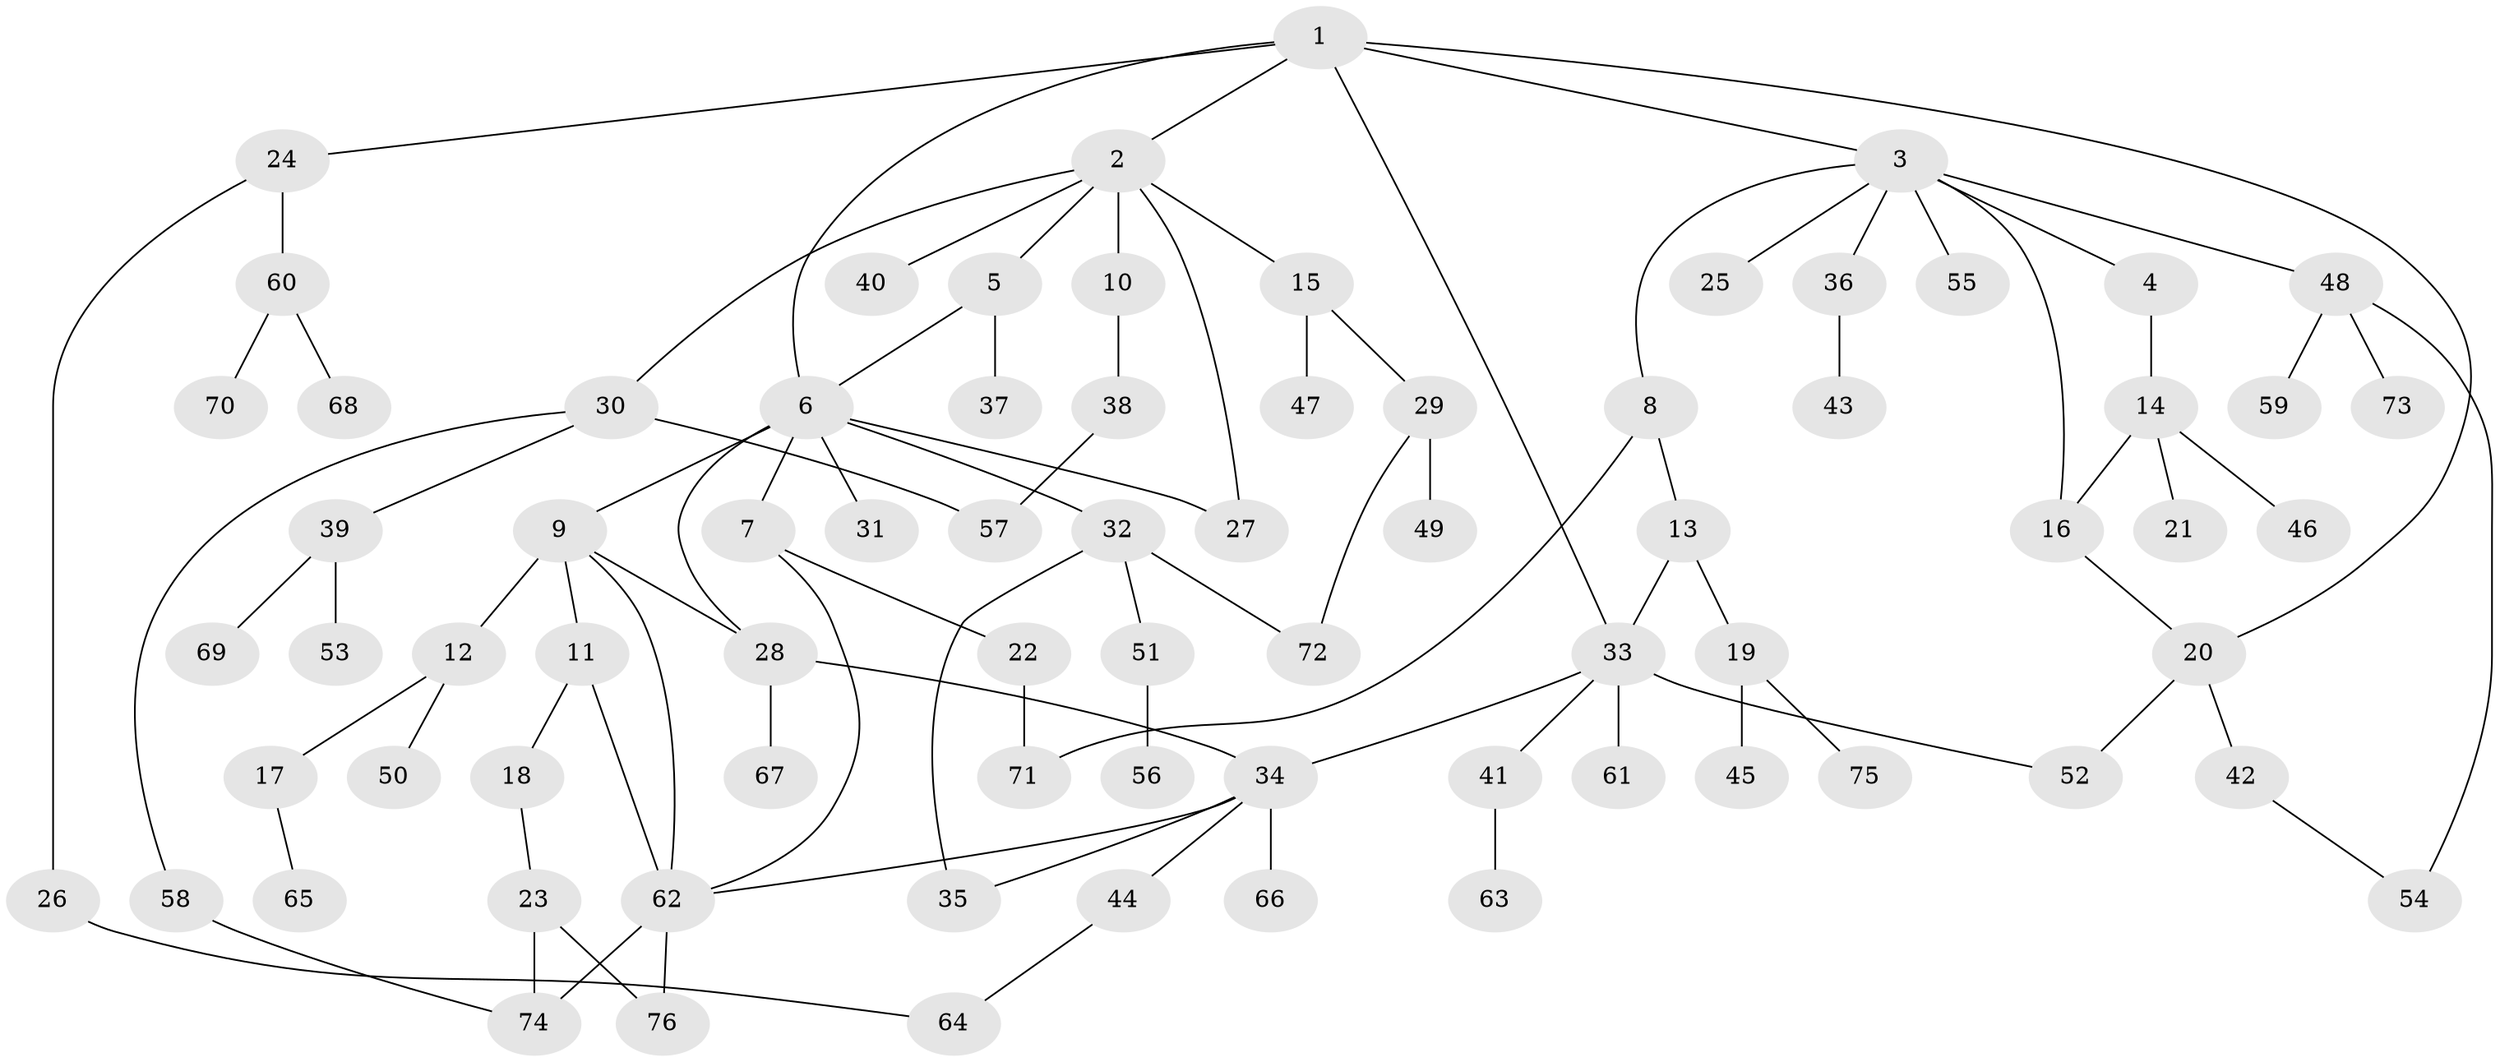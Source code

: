 // coarse degree distribution, {16: 0.03125, 3: 0.09375, 7: 0.03125, 4: 0.0625, 10: 0.03125, 1: 0.5625, 2: 0.1875}
// Generated by graph-tools (version 1.1) at 2025/16/03/04/25 18:16:56]
// undirected, 76 vertices, 95 edges
graph export_dot {
graph [start="1"]
  node [color=gray90,style=filled];
  1;
  2;
  3;
  4;
  5;
  6;
  7;
  8;
  9;
  10;
  11;
  12;
  13;
  14;
  15;
  16;
  17;
  18;
  19;
  20;
  21;
  22;
  23;
  24;
  25;
  26;
  27;
  28;
  29;
  30;
  31;
  32;
  33;
  34;
  35;
  36;
  37;
  38;
  39;
  40;
  41;
  42;
  43;
  44;
  45;
  46;
  47;
  48;
  49;
  50;
  51;
  52;
  53;
  54;
  55;
  56;
  57;
  58;
  59;
  60;
  61;
  62;
  63;
  64;
  65;
  66;
  67;
  68;
  69;
  70;
  71;
  72;
  73;
  74;
  75;
  76;
  1 -- 2;
  1 -- 3;
  1 -- 6;
  1 -- 24;
  1 -- 33;
  1 -- 20;
  2 -- 5;
  2 -- 10;
  2 -- 15;
  2 -- 27;
  2 -- 30;
  2 -- 40;
  3 -- 4;
  3 -- 8;
  3 -- 25;
  3 -- 36;
  3 -- 48;
  3 -- 55;
  3 -- 16;
  4 -- 14;
  5 -- 37;
  5 -- 6;
  6 -- 7;
  6 -- 9;
  6 -- 28;
  6 -- 31;
  6 -- 32;
  6 -- 27;
  7 -- 22;
  7 -- 62;
  8 -- 13;
  8 -- 71;
  9 -- 11;
  9 -- 12;
  9 -- 62;
  9 -- 28;
  10 -- 38;
  11 -- 18;
  11 -- 62;
  12 -- 17;
  12 -- 50;
  13 -- 19;
  13 -- 33;
  14 -- 16;
  14 -- 21;
  14 -- 46;
  15 -- 29;
  15 -- 47;
  16 -- 20;
  17 -- 65;
  18 -- 23;
  19 -- 45;
  19 -- 75;
  20 -- 42;
  20 -- 52;
  22 -- 71;
  23 -- 76;
  23 -- 74;
  24 -- 26;
  24 -- 60;
  26 -- 64;
  28 -- 67;
  28 -- 34;
  29 -- 49;
  29 -- 72;
  30 -- 39;
  30 -- 58;
  30 -- 57;
  32 -- 35;
  32 -- 51;
  32 -- 72;
  33 -- 34;
  33 -- 41;
  33 -- 52;
  33 -- 61;
  34 -- 44;
  34 -- 66;
  34 -- 62;
  34 -- 35;
  36 -- 43;
  38 -- 57;
  39 -- 53;
  39 -- 69;
  41 -- 63;
  42 -- 54;
  44 -- 64;
  48 -- 59;
  48 -- 73;
  48 -- 54;
  51 -- 56;
  58 -- 74;
  60 -- 68;
  60 -- 70;
  62 -- 74;
  62 -- 76;
}
